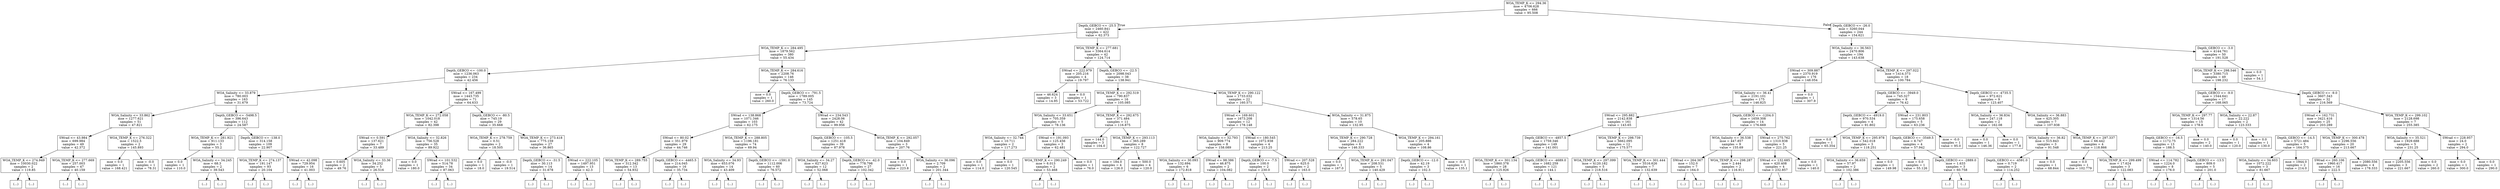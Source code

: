 digraph Tree {
node [shape=box] ;
0 [label="WOA_TEMP_K <= 294.36\nmse = 4706.628\nsamples = 666\nvalue = 95.508"] ;
1 [label="Depth_GEBCO <= -25.5\nmse = 2460.841\nsamples = 422\nvalue = 62.373"] ;
0 -> 1 [labeldistance=2.5, labelangle=45, headlabel="True"] ;
2 [label="WOA_TEMP_K <= 284.495\nmse = 1879.562\nsamples = 380\nvalue = 55.434"] ;
1 -> 2 ;
3 [label="Depth_GEBCO <= -100.0\nmse = 1236.063\nsamples = 234\nvalue = 42.456"] ;
2 -> 3 ;
4 [label="WOA_Salinity <= 33.879\nmse = 780.003\nsamples = 163\nvalue = 31.679"] ;
3 -> 4 ;
5 [label="WOA_Salinity <= 33.862\nmse = 1277.621\nsamples = 51\nvalue = 47.821"] ;
4 -> 5 ;
6 [label="SWrad <= 43.984\nmse = 699.984\nsamples = 49\nvalue = 42.372"] ;
5 -> 6 ;
7 [label="WOA_TEMP_K <= 274.949\nmse = 10030.022\nsamples = 2\nvalue = 119.85"] ;
6 -> 7 ;
8 [label="(...)"] ;
7 -> 8 ;
9 [label="(...)"] ;
7 -> 9 ;
10 [label="WOA_TEMP_K <= 277.669\nmse = 257.003\nsamples = 47\nvalue = 40.159"] ;
6 -> 10 ;
11 [label="(...)"] ;
10 -> 11 ;
84 [label="(...)"] ;
10 -> 84 ;
97 [label="WOA_TEMP_K <= 276.322\nmse = 1522.5\nsamples = 2\nvalue = 145.893"] ;
5 -> 97 ;
98 [label="mse = 0.0\nsamples = 1\nvalue = 168.421"] ;
97 -> 98 ;
99 [label="mse = -0.0\nsamples = 1\nvalue = 78.31"] ;
97 -> 99 ;
100 [label="Depth_GEBCO <= -5498.5\nmse = 396.643\nsamples = 112\nvalue = 24.587"] ;
4 -> 100 ;
101 [label="WOA_TEMP_K <= 281.921\nmse = 911.133\nsamples = 3\nvalue = 55.2"] ;
100 -> 101 ;
102 [label="mse = 0.0\nsamples = 1\nvalue = 110.0"] ;
101 -> 102 ;
103 [label="WOA_Salinity <= 34.245\nmse = 68.3\nsamples = 2\nvalue = 39.543"] ;
101 -> 103 ;
104 [label="(...)"] ;
103 -> 104 ;
105 [label="(...)"] ;
103 -> 105 ;
106 [label="Depth_GEBCO <= -138.0\nmse = 314.158\nsamples = 109\nvalue = 22.907"] ;
100 -> 106 ;
107 [label="WOA_TEMP_K <= 274.137\nmse = 191.147\nsamples = 93\nvalue = 20.104"] ;
106 -> 107 ;
108 [label="(...)"] ;
107 -> 108 ;
125 [label="(...)"] ;
107 -> 125 ;
250 [label="SWrad <= 42.098\nmse = 729.954\nsamples = 16\nvalue = 41.003"] ;
106 -> 250 ;
251 [label="(...)"] ;
250 -> 251 ;
256 [label="(...)"] ;
250 -> 256 ;
279 [label="SWrad <= 167.499\nmse = 1443.735\nsamples = 71\nvalue = 64.633"] ;
3 -> 279 ;
280 [label="WOA_TEMP_K <= 272.058\nmse = 1042.018\nsamples = 42\nvalue = 82.398"] ;
279 -> 280 ;
281 [label="SWrad <= 0.591\nmse = 137.621\nsamples = 7\nvalue = 33.489"] ;
280 -> 281 ;
282 [label="mse = 0.605\nsamples = 2\nvalue = 49.76"] ;
281 -> 282 ;
283 [label="WOA_Salinity <= 33.36\nmse = 34.252\nsamples = 5\nvalue = 26.516"] ;
281 -> 283 ;
284 [label="(...)"] ;
283 -> 284 ;
285 [label="(...)"] ;
283 -> 285 ;
290 [label="WOA_Salinity <= 32.826\nmse = 756.528\nsamples = 35\nvalue = 89.922"] ;
280 -> 290 ;
291 [label="mse = 0.0\nsamples = 1\nvalue = 180.0"] ;
290 -> 291 ;
292 [label="SWrad <= 101.532\nmse = 514.78\nsamples = 34\nvalue = 87.063"] ;
290 -> 292 ;
293 [label="(...)"] ;
292 -> 293 ;
328 [label="(...)"] ;
292 -> 328 ;
331 [label="Depth_GEBCO <= -80.5\nmse = 745.19\nsamples = 29\nvalue = 35.668"] ;
279 -> 331 ;
332 [label="WOA_TEMP_K <= 278.759\nmse = 0.51\nsamples = 2\nvalue = 18.505"] ;
331 -> 332 ;
333 [label="mse = 0.0\nsamples = 1\nvalue = 18.0"] ;
332 -> 333 ;
334 [label="mse = -0.0\nsamples = 1\nvalue = 19.514"] ;
332 -> 334 ;
335 [label="WOA_TEMP_K <= 273.418\nmse = 775.159\nsamples = 27\nvalue = 36.865"] ;
331 -> 335 ;
336 [label="Depth_GEBCO <= -31.5\nmse = 30.113\nsamples = 14\nvalue = 31.678"] ;
335 -> 336 ;
337 [label="(...)"] ;
336 -> 337 ;
344 [label="(...)"] ;
336 -> 344 ;
345 [label="SWrad <= 222.105\nmse = 1497.951\nsamples = 13\nvalue = 42.3"] ;
335 -> 345 ;
346 [label="(...)"] ;
345 -> 346 ;
347 [label="(...)"] ;
345 -> 347 ;
348 [label="WOA_TEMP_K <= 284.616\nmse = 2208.76\nsamples = 146\nvalue = 76.133"] ;
2 -> 348 ;
349 [label="mse = 0.0\nsamples = 1\nvalue = 260.0"] ;
348 -> 349 ;
350 [label="Depth_GEBCO <= -791.5\nmse = 1789.005\nsamples = 145\nvalue = 73.724"] ;
348 -> 350 ;
351 [label="SWrad <= 138.868\nmse = 1071.346\nsamples = 103\nvalue = 62.175"] ;
350 -> 351 ;
352 [label="SWrad <= 80.02\nmse = 351.979\nsamples = 29\nvalue = 44.746"] ;
351 -> 352 ;
353 [label="WOA_TEMP_K <= 289.755\nmse = 312.342\nsamples = 13\nvalue = 54.932"] ;
352 -> 353 ;
354 [label="(...)"] ;
353 -> 354 ;
371 [label="(...)"] ;
353 -> 371 ;
376 [label="Depth_GEBCO <= -4465.5\nmse = 214.045\nsamples = 16\nvalue = 35.734"] ;
352 -> 376 ;
377 [label="(...)"] ;
376 -> 377 ;
390 [label="(...)"] ;
376 -> 390 ;
405 [label="WOA_TEMP_K <= 288.805\nmse = 1196.181\nsamples = 74\nvalue = 69.94"] ;
351 -> 405 ;
406 [label="WOA_Salinity <= 34.93\nmse = 653.076\nsamples = 14\nvalue = 43.409"] ;
405 -> 406 ;
407 [label="(...)"] ;
406 -> 407 ;
420 [label="(...)"] ;
406 -> 420 ;
427 [label="Depth_GEBCO <= -1591.0\nmse = 1112.006\nsamples = 60\nvalue = 76.572"] ;
405 -> 427 ;
428 [label="(...)"] ;
427 -> 428 ;
519 [label="(...)"] ;
427 -> 519 ;
520 [label="SWrad <= 234.543\nmse = 2428.06\nsamples = 42\nvalue = 99.956"] ;
350 -> 520 ;
521 [label="Depth_GEBCO <= -105.5\nmse = 1251.418\nsamples = 39\nvalue = 87.978"] ;
520 -> 521 ;
522 [label="WOA_Salinity <= 34.27\nmse = 627.623\nsamples = 12\nvalue = 52.068"] ;
521 -> 522 ;
523 [label="(...)"] ;
522 -> 523 ;
528 [label="(...)"] ;
522 -> 528 ;
539 [label="Depth_GEBCO <= -42.0\nmse = 778.798\nsamples = 27\nvalue = 102.342"] ;
521 -> 539 ;
540 [label="(...)"] ;
539 -> 540 ;
565 [label="(...)"] ;
539 -> 565 ;
588 [label="WOA_TEMP_K <= 292.057\nmse = 104.849\nsamples = 3\nvalue = 207.76"] ;
520 -> 588 ;
589 [label="mse = 0.0\nsamples = 1\nvalue = 223.8"] ;
588 -> 589 ;
590 [label="WOA_Salinity <= 36.096\nmse = 2.709\nsamples = 2\nvalue = 201.344"] ;
588 -> 590 ;
591 [label="(...)"] ;
590 -> 591 ;
592 [label="(...)"] ;
590 -> 592 ;
593 [label="WOA_TEMP_K <= 277.681\nmse = 3364.614\nsamples = 42\nvalue = 124.714"] ;
1 -> 593 ;
594 [label="SWrad <= 222.979\nmse = 205.216\nsamples = 4\nvalue = 19.797"] ;
593 -> 594 ;
595 [label="mse = 46.624\nsamples = 3\nvalue = 14.95"] ;
594 -> 595 ;
596 [label="mse = 0.0\nsamples = 1\nvalue = 53.722"] ;
594 -> 596 ;
597 [label="Depth_GEBCO <= -22.5\nmse = 2098.043\nsamples = 38\nvalue = 138.941"] ;
593 -> 597 ;
598 [label="WOA_TEMP_K <= 292.519\nmse = 790.837\nsamples = 16\nvalue = 105.085"] ;
597 -> 598 ;
599 [label="WOA_Salinity <= 33.651\nmse = 705.359\nsamples = 5\nvalue = 78.136"] ;
598 -> 599 ;
600 [label="WOA_Salinity <= 32.744\nmse = 10.711\nsamples = 2\nvalue = 117.273"] ;
599 -> 600 ;
601 [label="mse = 0.0\nsamples = 1\nvalue = 114.0"] ;
600 -> 601 ;
602 [label="mse = 0.0\nsamples = 1\nvalue = 120.545"] ;
600 -> 602 ;
603 [label="SWrad <= 191.093\nmse = 125.456\nsamples = 3\nvalue = 62.481"] ;
599 -> 603 ;
604 [label="WOA_TEMP_K <= 290.249\nmse = 6.013\nsamples = 2\nvalue = 53.468"] ;
603 -> 604 ;
605 [label="(...)"] ;
604 -> 605 ;
606 [label="(...)"] ;
604 -> 606 ;
607 [label="mse = 0.0\nsamples = 1\nvalue = 76.0"] ;
603 -> 607 ;
608 [label="WOA_TEMP_K <= 292.675\nmse = 371.484\nsamples = 11\nvalue = 116.875"] ;
598 -> 608 ;
609 [label="mse = 144.0\nsamples = 3\nvalue = 104.0"] ;
608 -> 609 ;
610 [label="WOA_TEMP_K <= 293.113\nmse = 365.289\nsamples = 8\nvalue = 122.727"] ;
608 -> 610 ;
611 [label="mse = 184.0\nsamples = 4\nvalue = 126.0"] ;
610 -> 611 ;
612 [label="mse = 500.0\nsamples = 4\nvalue = 120.0"] ;
610 -> 612 ;
613 [label="WOA_TEMP_K <= 290.122\nmse = 1733.032\nsamples = 22\nvalue = 160.571"] ;
597 -> 613 ;
614 [label="SWrad <= 169.601\nmse = 1673.208\nsamples = 12\nvalue = 178.148"] ;
613 -> 614 ;
615 [label="WOA_Salinity <= 32.793\nmse = 909.774\nsamples = 8\nvalue = 158.089"] ;
614 -> 615 ;
616 [label="WOA_Salinity <= 30.093\nmse = 132.694\nsamples = 6\nvalue = 172.818"] ;
615 -> 616 ;
617 [label="(...)"] ;
616 -> 617 ;
620 [label="(...)"] ;
616 -> 620 ;
623 [label="SWrad <= 98.386\nmse = 46.875\nsamples = 2\nvalue = 104.082"] ;
615 -> 623 ;
624 [label="(...)"] ;
623 -> 624 ;
625 [label="(...)"] ;
623 -> 625 ;
626 [label="SWrad <= 180.545\nmse = 1072.938\nsamples = 4\nvalue = 213.25"] ;
614 -> 626 ;
627 [label="Depth_GEBCO <= -7.5\nmse = 100.0\nsamples = 2\nvalue = 230.0"] ;
626 -> 627 ;
628 [label="(...)"] ;
627 -> 628 ;
629 [label="(...)"] ;
627 -> 629 ;
630 [label="SWrad <= 207.528\nmse = 625.0\nsamples = 2\nvalue = 163.0"] ;
626 -> 630 ;
631 [label="(...)"] ;
630 -> 631 ;
632 [label="(...)"] ;
630 -> 632 ;
633 [label="WOA_Salinity <= 31.875\nmse = 578.65\nsamples = 10\nvalue = 132.95"] ;
613 -> 633 ;
634 [label="WOA_TEMP_K <= 290.728\nmse = 284.222\nsamples = 6\nvalue = 146.333"] ;
633 -> 634 ;
635 [label="mse = 0.0\nsamples = 1\nvalue = 167.0"] ;
634 -> 635 ;
636 [label="WOA_TEMP_K <= 291.047\nmse = 208.531\nsamples = 5\nvalue = 140.429"] ;
634 -> 636 ;
637 [label="(...)"] ;
636 -> 637 ;
642 [label="(...)"] ;
636 -> 642 ;
645 [label="WOA_TEMP_K <= 294.161\nmse = 205.886\nsamples = 4\nvalue = 108.86"] ;
633 -> 645 ;
646 [label="Depth_GEBCO <= -12.0\nmse = 42.19\nsamples = 3\nvalue = 102.3"] ;
645 -> 646 ;
647 [label="(...)"] ;
646 -> 647 ;
648 [label="(...)"] ;
646 -> 648 ;
651 [label="mse = -0.0\nsamples = 1\nvalue = 135.1"] ;
645 -> 651 ;
652 [label="Depth_GEBCO <= -26.0\nmse = 3260.044\nsamples = 244\nvalue = 154.621"] ;
0 -> 652 [labeldistance=2.5, labelangle=-45, headlabel="False"] ;
653 [label="WOA_Salinity <= 36.563\nmse = 2470.806\nsamples = 194\nvalue = 143.638"] ;
652 -> 653 ;
654 [label="SWrad <= 309.887\nmse = 2370.919\nsamples = 176\nvalue = 148.054"] ;
653 -> 654 ;
655 [label="WOA_Salinity <= 36.41\nmse = 2191.101\nsamples = 175\nvalue = 146.825"] ;
654 -> 655 ;
656 [label="SWrad <= 295.882\nmse = 2142.838\nsamples = 161\nvalue = 143.65"] ;
655 -> 656 ;
657 [label="Depth_GEBCO <= -4857.5\nmse = 1759.346\nsamples = 149\nvalue = 141.001"] ;
656 -> 657 ;
658 [label="WOA_TEMP_K <= 301.134\nmse = 1860.378\nsamples = 28\nvalue = 125.926"] ;
657 -> 658 ;
659 [label="(...)"] ;
658 -> 659 ;
704 [label="(...)"] ;
658 -> 704 ;
713 [label="Depth_GEBCO <= -4689.0\nmse = 1682.259\nsamples = 121\nvalue = 144.1"] ;
657 -> 713 ;
714 [label="(...)"] ;
713 -> 714 ;
725 [label="(...)"] ;
713 -> 725 ;
916 [label="WOA_TEMP_K <= 298.739\nmse = 5662.095\nsamples = 12\nvalue = 175.577"] ;
656 -> 916 ;
917 [label="WOA_TEMP_K <= 297.099\nmse = 4120.182\nsamples = 5\nvalue = 218.516"] ;
916 -> 917 ;
918 [label="(...)"] ;
917 -> 918 ;
919 [label="(...)"] ;
917 -> 919 ;
926 [label="WOA_TEMP_K <= 301.444\nmse = 3516.626\nsamples = 7\nvalue = 132.639"] ;
916 -> 926 ;
927 [label="(...)"] ;
926 -> 927 ;
936 [label="(...)"] ;
926 -> 936 ;
937 [label="Depth_GEBCO <= -1204.0\nmse = 1659.308\nsamples = 14\nvalue = 176.669"] ;
655 -> 937 ;
938 [label="WOA_Salinity <= 36.538\nmse = 447.857\nsamples = 9\nvalue = 155.69"] ;
937 -> 938 ;
939 [label="SWrad <= 264.367\nmse = 152.0\nsamples = 7\nvalue = 164.0"] ;
938 -> 939 ;
940 [label="(...)"] ;
939 -> 940 ;
945 [label="(...)"] ;
939 -> 945 ;
948 [label="WOA_TEMP_K <= 298.287\nmse = 2.444\nsamples = 2\nvalue = 116.911"] ;
938 -> 948 ;
949 [label="(...)"] ;
948 -> 949 ;
950 [label="(...)"] ;
948 -> 950 ;
951 [label="SWrad <= 275.762\nmse = 1310.938\nsamples = 5\nvalue = 221.25"] ;
937 -> 951 ;
952 [label="SWrad <= 132.685\nmse = 420.408\nsamples = 4\nvalue = 232.857"] ;
951 -> 952 ;
953 [label="(...)"] ;
952 -> 953 ;
954 [label="(...)"] ;
952 -> 954 ;
957 [label="mse = 0.0\nsamples = 1\nvalue = 140.0"] ;
951 -> 957 ;
958 [label="mse = 0.0\nsamples = 1\nvalue = 307.9"] ;
654 -> 958 ;
959 [label="WOA_TEMP_K <= 297.022\nmse = 1414.373\nsamples = 18\nvalue = 100.784"] ;
653 -> 959 ;
960 [label="Depth_GEBCO <= -3949.0\nmse = 745.327\nsamples = 9\nvalue = 76.42"] ;
959 -> 960 ;
961 [label="Depth_GEBCO <= -4919.0\nmse = 970.534\nsamples = 4\nvalue = 91.802"] ;
960 -> 961 ;
962 [label="mse = 0.0\nsamples = 1\nvalue = 65.354"] ;
961 -> 962 ;
963 [label="WOA_TEMP_K <= 295.978\nmse = 542.018\nsamples = 3\nvalue = 118.251"] ;
961 -> 963 ;
964 [label="WOA_Salinity <= 36.659\nmse = 57.97\nsamples = 2\nvalue = 102.386"] ;
963 -> 964 ;
965 [label="(...)"] ;
964 -> 965 ;
966 [label="(...)"] ;
964 -> 966 ;
967 [label="mse = 0.0\nsamples = 1\nvalue = 149.98"] ;
963 -> 967 ;
968 [label="SWrad <= 231.803\nmse = 175.658\nsamples = 5\nvalue = 63.236"] ;
960 -> 968 ;
969 [label="Depth_GEBCO <= -3549.5\nmse = 8.747\nsamples = 4\nvalue = 57.942"] ;
968 -> 969 ;
970 [label="mse = 0.0\nsamples = 1\nvalue = 55.126"] ;
969 -> 970 ;
971 [label="Depth_GEBCO <= -2889.0\nmse = 1.633\nsamples = 3\nvalue = 60.758"] ;
969 -> 971 ;
972 [label="(...)"] ;
971 -> 972 ;
973 [label="(...)"] ;
971 -> 973 ;
974 [label="mse = -0.0\nsamples = 1\nvalue = 95.0"] ;
968 -> 974 ;
975 [label="Depth_GEBCO <= -4735.5\nmse = 972.621\nsamples = 9\nvalue = 123.407"] ;
959 -> 975 ;
976 [label="WOA_Salinity <= 36.834\nmse = 247.118\nsamples = 2\nvalue = 162.08"] ;
975 -> 976 ;
977 [label="mse = 0.0\nsamples = 1\nvalue = 146.36"] ;
976 -> 977 ;
978 [label="mse = 0.0\nsamples = 1\nvalue = 177.8"] ;
976 -> 978 ;
979 [label="WOA_Salinity <= 36.883\nmse = 425.305\nsamples = 7\nvalue = 107.938"] ;
975 -> 979 ;
980 [label="WOA_Salinity <= 36.82\nmse = 515.843\nsamples = 3\nvalue = 91.548"] ;
979 -> 980 ;
981 [label="Depth_GEBCO <= -4591.0\nmse = 0.719\nsamples = 2\nvalue = 114.252"] ;
980 -> 981 ;
982 [label="(...)"] ;
981 -> 982 ;
983 [label="(...)"] ;
981 -> 983 ;
984 [label="mse = 0.0\nsamples = 1\nvalue = 68.844"] ;
980 -> 984 ;
985 [label="WOA_TEMP_K <= 297.337\nmse = 66.442\nsamples = 4\nvalue = 118.866"] ;
979 -> 985 ;
986 [label="mse = 0.0\nsamples = 1\nvalue = 102.779"] ;
985 -> 986 ;
987 [label="WOA_TEMP_K <= 299.499\nmse = 17.624\nsamples = 3\nvalue = 122.083"] ;
985 -> 987 ;
988 [label="(...)"] ;
987 -> 988 ;
991 [label="(...)"] ;
987 -> 991 ;
992 [label="Depth_GEBCO <= -3.0\nmse = 4144.761\nsamples = 50\nvalue = 191.528"] ;
652 -> 992 ;
993 [label="WOA_TEMP_K <= 298.546\nmse = 3380.715\nsamples = 49\nvalue = 198.232"] ;
992 -> 993 ;
994 [label="Depth_GEBCO <= -9.0\nmse = 1544.641\nsamples = 17\nvalue = 168.065"] ;
993 -> 994 ;
995 [label="WOA_TEMP_K <= 297.77\nmse = 1314.56\nsamples = 15\nvalue = 178.8"] ;
994 -> 995 ;
996 [label="Depth_GEBCO <= -16.5\nmse = 1172.75\nsamples = 13\nvalue = 188.5"] ;
995 -> 996 ;
997 [label="SWrad <= 114.782\nmse = 1224.0\nsamples = 8\nvalue = 176.0"] ;
996 -> 997 ;
998 [label="(...)"] ;
997 -> 998 ;
999 [label="(...)"] ;
997 -> 999 ;
1004 [label="Depth_GEBCO <= -13.5\nmse = 809.0\nsamples = 5\nvalue = 201.0"] ;
996 -> 1004 ;
1005 [label="(...)"] ;
1004 -> 1005 ;
1006 [label="(...)"] ;
1004 -> 1006 ;
1007 [label="mse = 0.0\nsamples = 2\nvalue = 140.0"] ;
995 -> 1007 ;
1008 [label="WOA_Salinity <= 22.87\nmse = 22.222\nsamples = 2\nvalue = 123.333"] ;
994 -> 1008 ;
1009 [label="mse = 0.0\nsamples = 1\nvalue = 120.0"] ;
1008 -> 1009 ;
1010 [label="mse = 0.0\nsamples = 1\nvalue = 130.0"] ;
1008 -> 1010 ;
1011 [label="Depth_GEBCO <= -9.0\nmse = 3607.343\nsamples = 32\nvalue = 216.569"] ;
993 -> 1011 ;
1012 [label="SWrad <= 162.731\nmse = 3421.416\nsamples = 25\nvalue = 203.289"] ;
1011 -> 1012 ;
1013 [label="Depth_GEBCO <= -14.5\nmse = 5721.484\nsamples = 5\nvalue = 164.375"] ;
1012 -> 1013 ;
1014 [label="WOA_Salinity <= 34.603\nmse = 1072.222\nsamples = 3\nvalue = 81.667"] ;
1013 -> 1014 ;
1015 [label="(...)"] ;
1014 -> 1015 ;
1016 [label="(...)"] ;
1014 -> 1016 ;
1017 [label="mse = 1944.0\nsamples = 2\nvalue = 214.0"] ;
1013 -> 1017 ;
1018 [label="WOA_TEMP_K <= 300.478\nmse = 2296.556\nsamples = 20\nvalue = 213.667"] ;
1012 -> 1018 ;
1019 [label="SWrad <= 260.106\nmse = 1960.417\nsamples = 16\nvalue = 222.5"] ;
1018 -> 1019 ;
1020 [label="(...)"] ;
1019 -> 1020 ;
1027 [label="(...)"] ;
1019 -> 1027 ;
1028 [label="mse = 2080.556\nsamples = 4\nvalue = 178.333"] ;
1018 -> 1028 ;
1029 [label="WOA_TEMP_K <= 299.102\nmse = 2128.698\nsamples = 7\nvalue = 255.385"] ;
1011 -> 1029 ;
1030 [label="WOA_Salinity <= 35.521\nmse = 1929.688\nsamples = 5\nvalue = 231.25"] ;
1029 -> 1030 ;
1031 [label="mse = 2205.556\nsamples = 3\nvalue = 221.667"] ;
1030 -> 1031 ;
1032 [label="mse = 0.0\nsamples = 2\nvalue = 260.0"] ;
1030 -> 1032 ;
1033 [label="SWrad <= 228.957\nmse = 24.0\nsamples = 2\nvalue = 294.0"] ;
1029 -> 1033 ;
1034 [label="mse = 0.0\nsamples = 1\nvalue = 300.0"] ;
1033 -> 1034 ;
1035 [label="mse = 0.0\nsamples = 1\nvalue = 290.0"] ;
1033 -> 1035 ;
1036 [label="mse = 0.0\nsamples = 1\nvalue = 54.1"] ;
992 -> 1036 ;
}